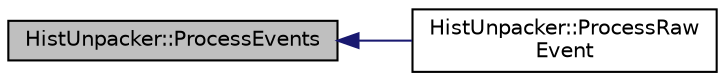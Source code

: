 digraph "HistUnpacker::ProcessEvents"
{
  edge [fontname="Helvetica",fontsize="10",labelfontname="Helvetica",labelfontsize="10"];
  node [fontname="Helvetica",fontsize="10",shape=record];
  rankdir="LR";
  Node1 [label="HistUnpacker::ProcessEvents",height=0.2,width=0.4,color="black", fillcolor="grey75", style="filled", fontcolor="black"];
  Node1 -> Node2 [dir="back",color="midnightblue",fontsize="10",style="solid",fontname="Helvetica"];
  Node2 [label="HistUnpacker::ProcessRaw\lEvent",height=0.2,width=0.4,color="black", fillcolor="white", style="filled",URL="$d0/d4f/class_hist_unpacker.html#aff13db53afd16e00d86681802171768e"];
}
